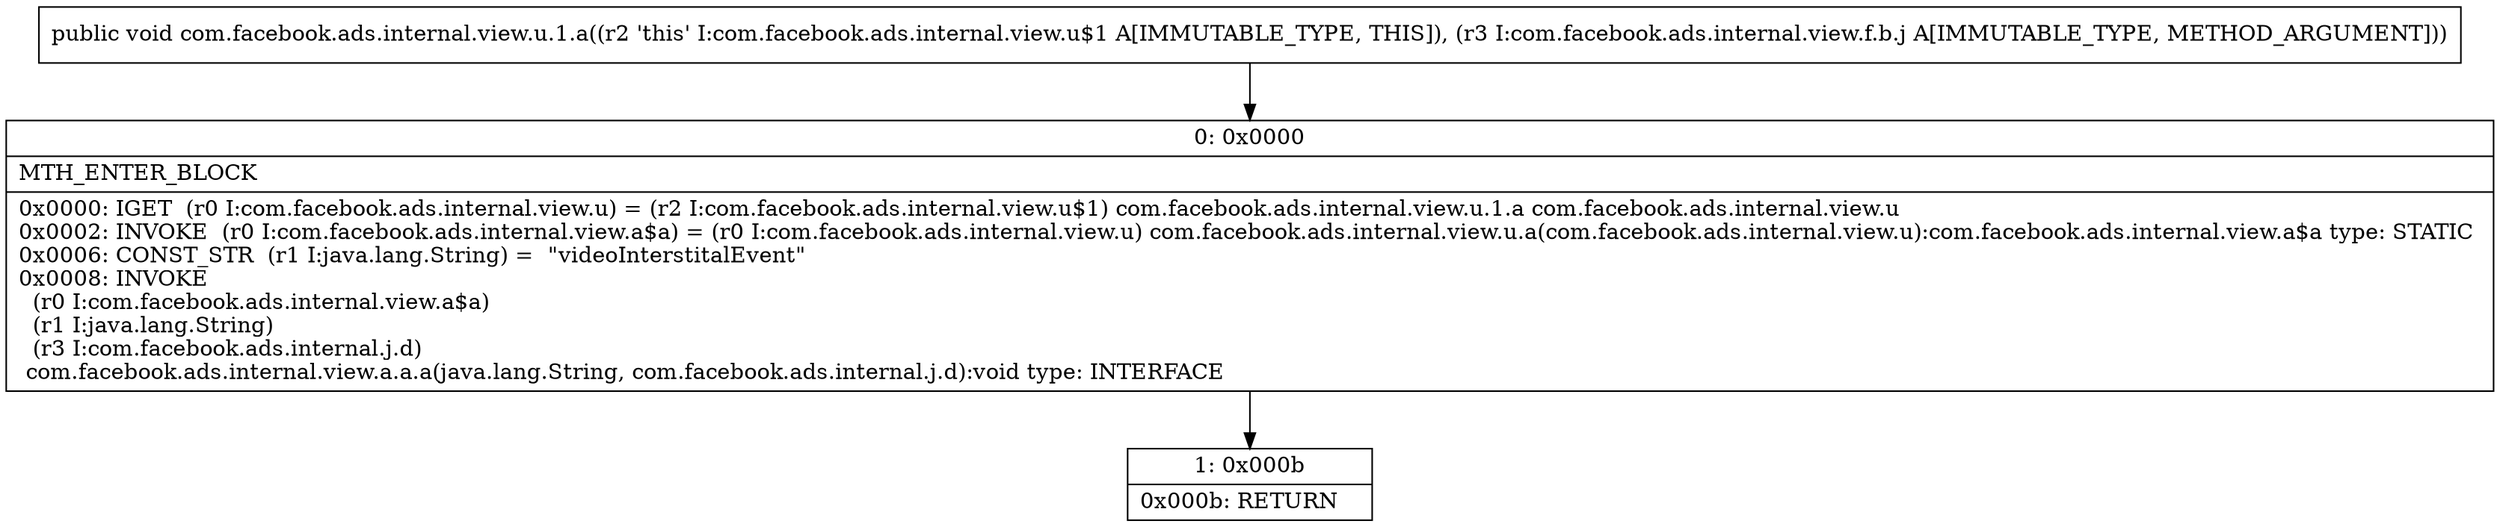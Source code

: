digraph "CFG forcom.facebook.ads.internal.view.u.1.a(Lcom\/facebook\/ads\/internal\/view\/f\/b\/j;)V" {
Node_0 [shape=record,label="{0\:\ 0x0000|MTH_ENTER_BLOCK\l|0x0000: IGET  (r0 I:com.facebook.ads.internal.view.u) = (r2 I:com.facebook.ads.internal.view.u$1) com.facebook.ads.internal.view.u.1.a com.facebook.ads.internal.view.u \l0x0002: INVOKE  (r0 I:com.facebook.ads.internal.view.a$a) = (r0 I:com.facebook.ads.internal.view.u) com.facebook.ads.internal.view.u.a(com.facebook.ads.internal.view.u):com.facebook.ads.internal.view.a$a type: STATIC \l0x0006: CONST_STR  (r1 I:java.lang.String) =  \"videoInterstitalEvent\" \l0x0008: INVOKE  \l  (r0 I:com.facebook.ads.internal.view.a$a)\l  (r1 I:java.lang.String)\l  (r3 I:com.facebook.ads.internal.j.d)\l com.facebook.ads.internal.view.a.a.a(java.lang.String, com.facebook.ads.internal.j.d):void type: INTERFACE \l}"];
Node_1 [shape=record,label="{1\:\ 0x000b|0x000b: RETURN   \l}"];
MethodNode[shape=record,label="{public void com.facebook.ads.internal.view.u.1.a((r2 'this' I:com.facebook.ads.internal.view.u$1 A[IMMUTABLE_TYPE, THIS]), (r3 I:com.facebook.ads.internal.view.f.b.j A[IMMUTABLE_TYPE, METHOD_ARGUMENT])) }"];
MethodNode -> Node_0;
Node_0 -> Node_1;
}

